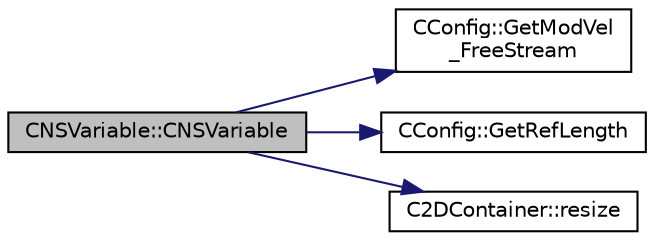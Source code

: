 digraph "CNSVariable::CNSVariable"
{
 // LATEX_PDF_SIZE
  edge [fontname="Helvetica",fontsize="10",labelfontname="Helvetica",labelfontsize="10"];
  node [fontname="Helvetica",fontsize="10",shape=record];
  rankdir="LR";
  Node1 [label="CNSVariable::CNSVariable",height=0.2,width=0.4,color="black", fillcolor="grey75", style="filled", fontcolor="black",tooltip="Constructor of the class."];
  Node1 -> Node2 [color="midnightblue",fontsize="10",style="solid",fontname="Helvetica"];
  Node2 [label="CConfig::GetModVel\l_FreeStream",height=0.2,width=0.4,color="black", fillcolor="white", style="filled",URL="$classCConfig.html#ae6f2ae4b14dac6f6b8a605e0dbf8232b",tooltip="Get the magnitude of the free-stream velocity of the fluid."];
  Node1 -> Node3 [color="midnightblue",fontsize="10",style="solid",fontname="Helvetica"];
  Node3 [label="CConfig::GetRefLength",height=0.2,width=0.4,color="black", fillcolor="white", style="filled",URL="$classCConfig.html#afe9547710c70982ff9eee4504e3c4a69",tooltip="Get the reference length for computing moment (the default value is 1)."];
  Node1 -> Node4 [color="midnightblue",fontsize="10",style="solid",fontname="Helvetica"];
  Node4 [label="C2DContainer::resize",height=0.2,width=0.4,color="black", fillcolor="white", style="filled",URL="$classC2DContainer.html#adefb48b593f76aa322e228fea8f76127",tooltip="Request a change of size."];
}
